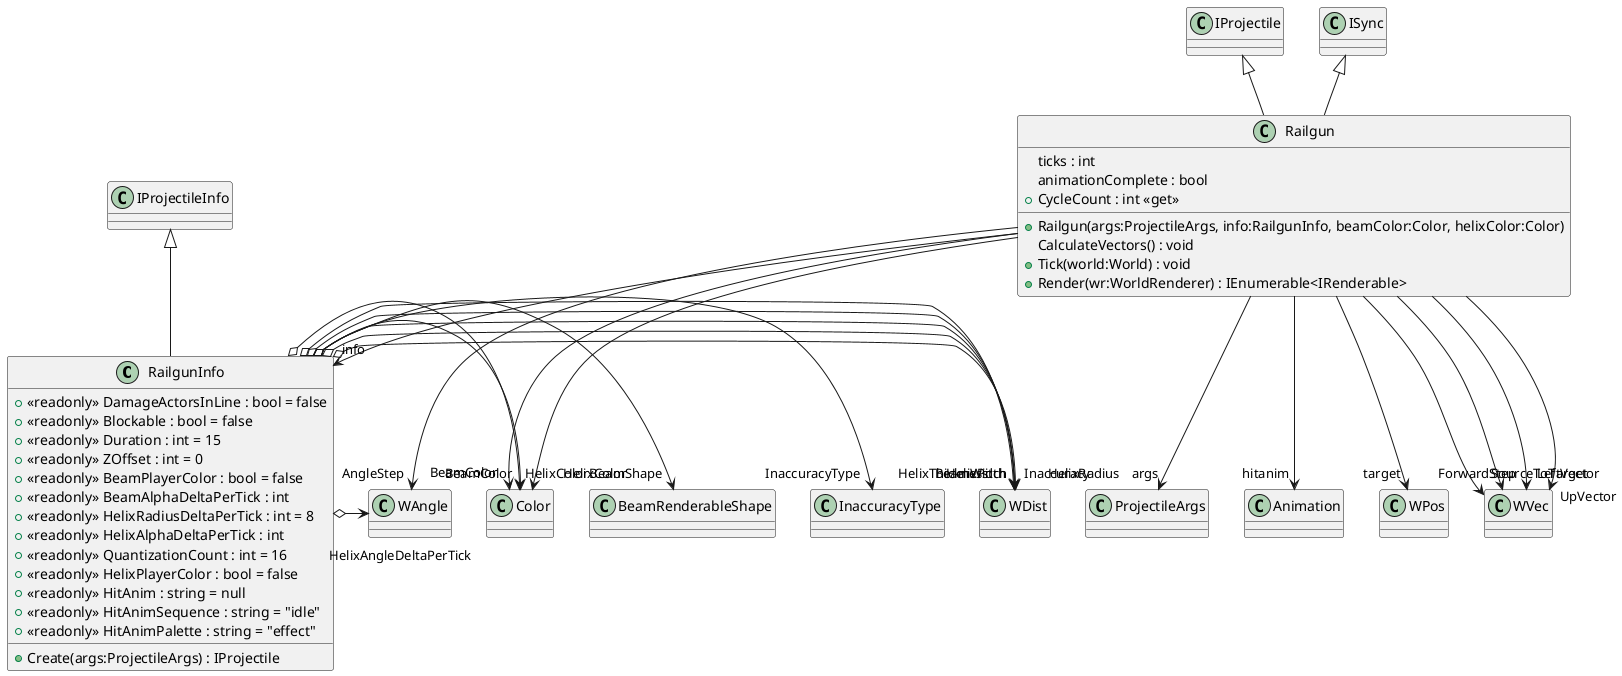 @startuml
class RailgunInfo {
    + <<readonly>> DamageActorsInLine : bool = false
    + <<readonly>> Blockable : bool = false
    + <<readonly>> Duration : int = 15
    + <<readonly>> ZOffset : int = 0
    + <<readonly>> BeamPlayerColor : bool = false
    + <<readonly>> BeamAlphaDeltaPerTick : int
    + <<readonly>> HelixRadiusDeltaPerTick : int = 8
    + <<readonly>> HelixAlphaDeltaPerTick : int
    + <<readonly>> QuantizationCount : int = 16
    + <<readonly>> HelixPlayerColor : bool = false
    + <<readonly>> HitAnim : string = null
    + <<readonly>> HitAnimSequence : string = "idle"
    + <<readonly>> HitAnimPalette : string = "effect"
    + Create(args:ProjectileArgs) : IProjectile
}
class Railgun {
    ticks : int
    animationComplete : bool
    + CycleCount : int <<get>>
    + Railgun(args:ProjectileArgs, info:RailgunInfo, beamColor:Color, helixColor:Color)
    CalculateVectors() : void
    + Tick(world:World) : void
    + Render(wr:WorldRenderer) : IEnumerable<IRenderable>
}
IProjectileInfo <|-- RailgunInfo
RailgunInfo o-> "Inaccuracy" WDist
RailgunInfo o-> "InaccuracyType" InaccuracyType
RailgunInfo o-> "BeamWidth" WDist
RailgunInfo o-> "BeamShape" BeamRenderableShape
RailgunInfo o-> "BeamColor" Color
RailgunInfo o-> "HelixThickness" WDist
RailgunInfo o-> "HelixRadius" WDist
RailgunInfo o-> "HelixPitch" WDist
RailgunInfo o-> "HelixAngleDeltaPerTick" WAngle
RailgunInfo o-> "HelixColor" Color
IProjectile <|-- Railgun
ISync <|-- Railgun
Railgun --> "args" ProjectileArgs
Railgun --> "info" RailgunInfo
Railgun --> "hitanim" Animation
Railgun --> "BeamColor" Color
Railgun --> "HelixColor" Color
Railgun --> "target" WPos
Railgun --> "SourceToTarget" WVec
Railgun --> "ForwardStep" WVec
Railgun --> "LeftVector" WVec
Railgun --> "UpVector" WVec
Railgun --> "AngleStep" WAngle
@enduml
